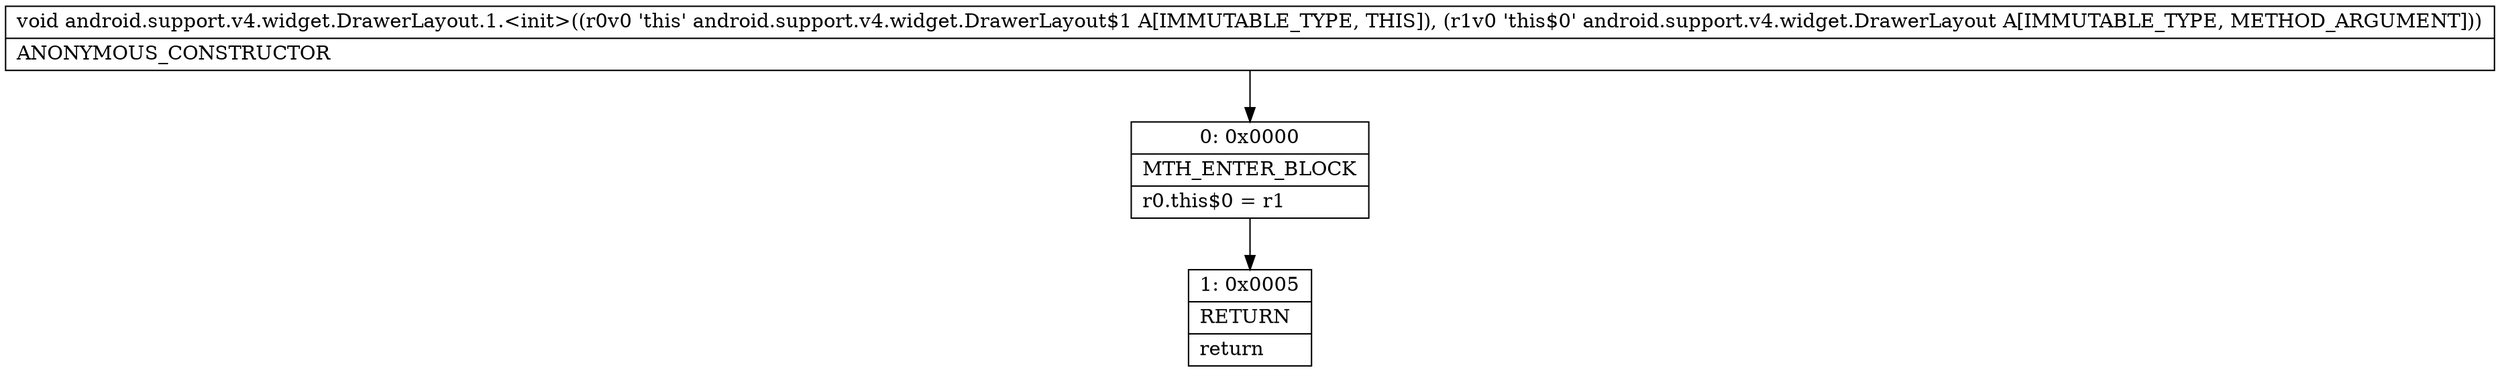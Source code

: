 digraph "CFG forandroid.support.v4.widget.DrawerLayout.1.\<init\>(Landroid\/support\/v4\/widget\/DrawerLayout;)V" {
Node_0 [shape=record,label="{0\:\ 0x0000|MTH_ENTER_BLOCK\l|r0.this$0 = r1\l}"];
Node_1 [shape=record,label="{1\:\ 0x0005|RETURN\l|return\l}"];
MethodNode[shape=record,label="{void android.support.v4.widget.DrawerLayout.1.\<init\>((r0v0 'this' android.support.v4.widget.DrawerLayout$1 A[IMMUTABLE_TYPE, THIS]), (r1v0 'this$0' android.support.v4.widget.DrawerLayout A[IMMUTABLE_TYPE, METHOD_ARGUMENT]))  | ANONYMOUS_CONSTRUCTOR\l}"];
MethodNode -> Node_0;
Node_0 -> Node_1;
}

